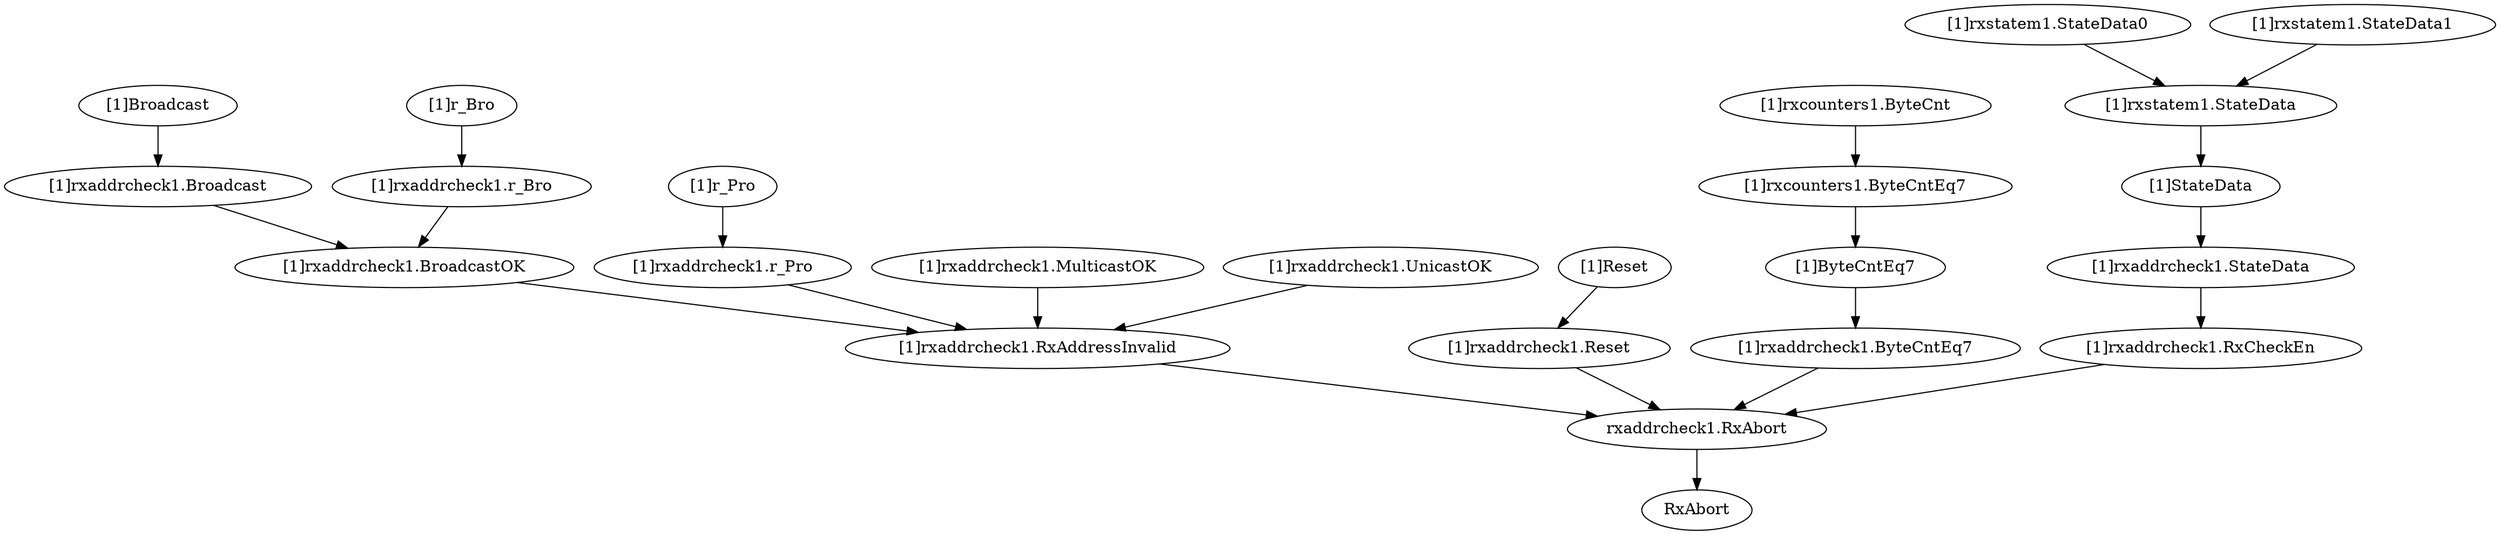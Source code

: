 strict digraph "" {
	"rxaddrcheck1.RxAbort"	 [complexity=0,
		importance=0.0164963418574,
		rank=0.0];
	RxAbort	 [complexity=0,
		importance=0.00450961545282,
		rank=0.0];
	"rxaddrcheck1.RxAbort" -> RxAbort;
	"[1]rxstatem1.StateData"	 [complexity=5,
		importance=0.0514683261663,
		rank=0.0102936652333];
	"[1]StateData"	 [complexity=5,
		importance=0.0452742793194,
		rank=0.00905485586388];
	"[1]rxstatem1.StateData" -> "[1]StateData";
	"[1]rxaddrcheck1.BroadcastOK"	 [complexity=8,
		importance=0.0573605437178,
		rank=0.00717006796472];
	"[1]rxaddrcheck1.RxAddressInvalid"	 [complexity=3,
		importance=0.0479412413689,
		rank=0.0159804137896];
	"[1]rxaddrcheck1.BroadcastOK" -> "[1]rxaddrcheck1.RxAddressInvalid";
	"[1]rxcounters1.ByteCntEq7"	 [complexity=3,
		importance=0.0465415399008,
		rank=0.0155138466336];
	"[1]ByteCntEq7"	 [complexity=3,
		importance=0.0431028623254,
		rank=0.0143676207751];
	"[1]rxcounters1.ByteCntEq7" -> "[1]ByteCntEq7";
	"[1]rxaddrcheck1.Reset"	 [complexity=1,
		importance=0.0525410592235,
		rank=0.0525410592235];
	"[1]rxaddrcheck1.Reset" -> "rxaddrcheck1.RxAbort";
	"[1]rxaddrcheck1.ByteCntEq7"	 [complexity=3,
		importance=0.0383710833406,
		rank=0.0127903611135];
	"[1]ByteCntEq7" -> "[1]rxaddrcheck1.ByteCntEq7";
	"[1]rxaddrcheck1.RxAddressInvalid" -> "rxaddrcheck1.RxAbort";
	"[1]rxaddrcheck1.StateData"	 [complexity=5,
		importance=0.0407137109421,
		rank=0.00814274218842];
	"[1]rxaddrcheck1.RxCheckEn"	 [complexity=3,
		importance=0.0375746251159,
		rank=0.0125248750386];
	"[1]rxaddrcheck1.StateData" -> "[1]rxaddrcheck1.RxCheckEn";
	"[1]Broadcast"	 [complexity=11,
		importance=0.0762218899742,
		rank=0.00692926272492];
	"[1]rxaddrcheck1.Broadcast"	 [complexity=11,
		importance=0.0656565263565,
		rank=0.00596877512332];
	"[1]Broadcast" -> "[1]rxaddrcheck1.Broadcast";
	"[1]rxstatem1.StateData0"	 [complexity=8,
		importance=0.0591393298408,
		rank=0.0073924162301];
	"[1]rxstatem1.StateData0" -> "[1]rxstatem1.StateData";
	"[1]rxstatem1.StateData1"	 [complexity=8,
		importance=0.0590804094358,
		rank=0.00738505117948];
	"[1]rxstatem1.StateData1" -> "[1]rxstatem1.StateData";
	"[1]rxaddrcheck1.r_Bro"	 [complexity=11,
		importance=0.0618791624401,
		rank=0.00562537840365];
	"[1]rxaddrcheck1.r_Bro" -> "[1]rxaddrcheck1.BroadcastOK";
	"[1]rxaddrcheck1.r_Pro"	 [complexity=8,
		importance=0.0524598600913,
		rank=0.00655748251141];
	"[1]rxaddrcheck1.r_Pro" -> "[1]rxaddrcheck1.RxAddressInvalid";
	"[1]rxaddrcheck1.RxCheckEn" -> "rxaddrcheck1.RxAbort";
	"[1]r_Bro"	 [complexity=11,
		importance=0.0648915586572,
		rank=0.0058992326052];
	"[1]r_Bro" -> "[1]rxaddrcheck1.r_Bro";
	"[1]r_Pro"	 [complexity=8,
		importance=0.0554722563083,
		rank=0.00693403203854];
	"[1]r_Pro" -> "[1]rxaddrcheck1.r_Pro";
	"[1]rxaddrcheck1.Broadcast" -> "[1]rxaddrcheck1.BroadcastOK";
	"[1]rxcounters1.ByteCnt"	 [complexity=5,
		importance=0.0593298492743,
		rank=0.0118659698549];
	"[1]rxcounters1.ByteCnt" -> "[1]rxcounters1.ByteCntEq7";
	"[1]Reset"	 [complexity=1,
		importance=0.0555534554406,
		rank=0.0555534554406];
	"[1]Reset" -> "[1]rxaddrcheck1.Reset";
	"[1]StateData" -> "[1]rxaddrcheck1.StateData";
	"[1]rxaddrcheck1.ByteCntEq7" -> "rxaddrcheck1.RxAbort";
	"[1]rxaddrcheck1.MulticastOK"	 [complexity=8,
		importance=0.0655321210455,
		rank=0.00819151513069];
	"[1]rxaddrcheck1.MulticastOK" -> "[1]rxaddrcheck1.RxAddressInvalid";
	"[1]rxaddrcheck1.UnicastOK"	 [complexity=8,
		importance=0.088882107541,
		rank=0.0111102634426];
	"[1]rxaddrcheck1.UnicastOK" -> "[1]rxaddrcheck1.RxAddressInvalid";
}
